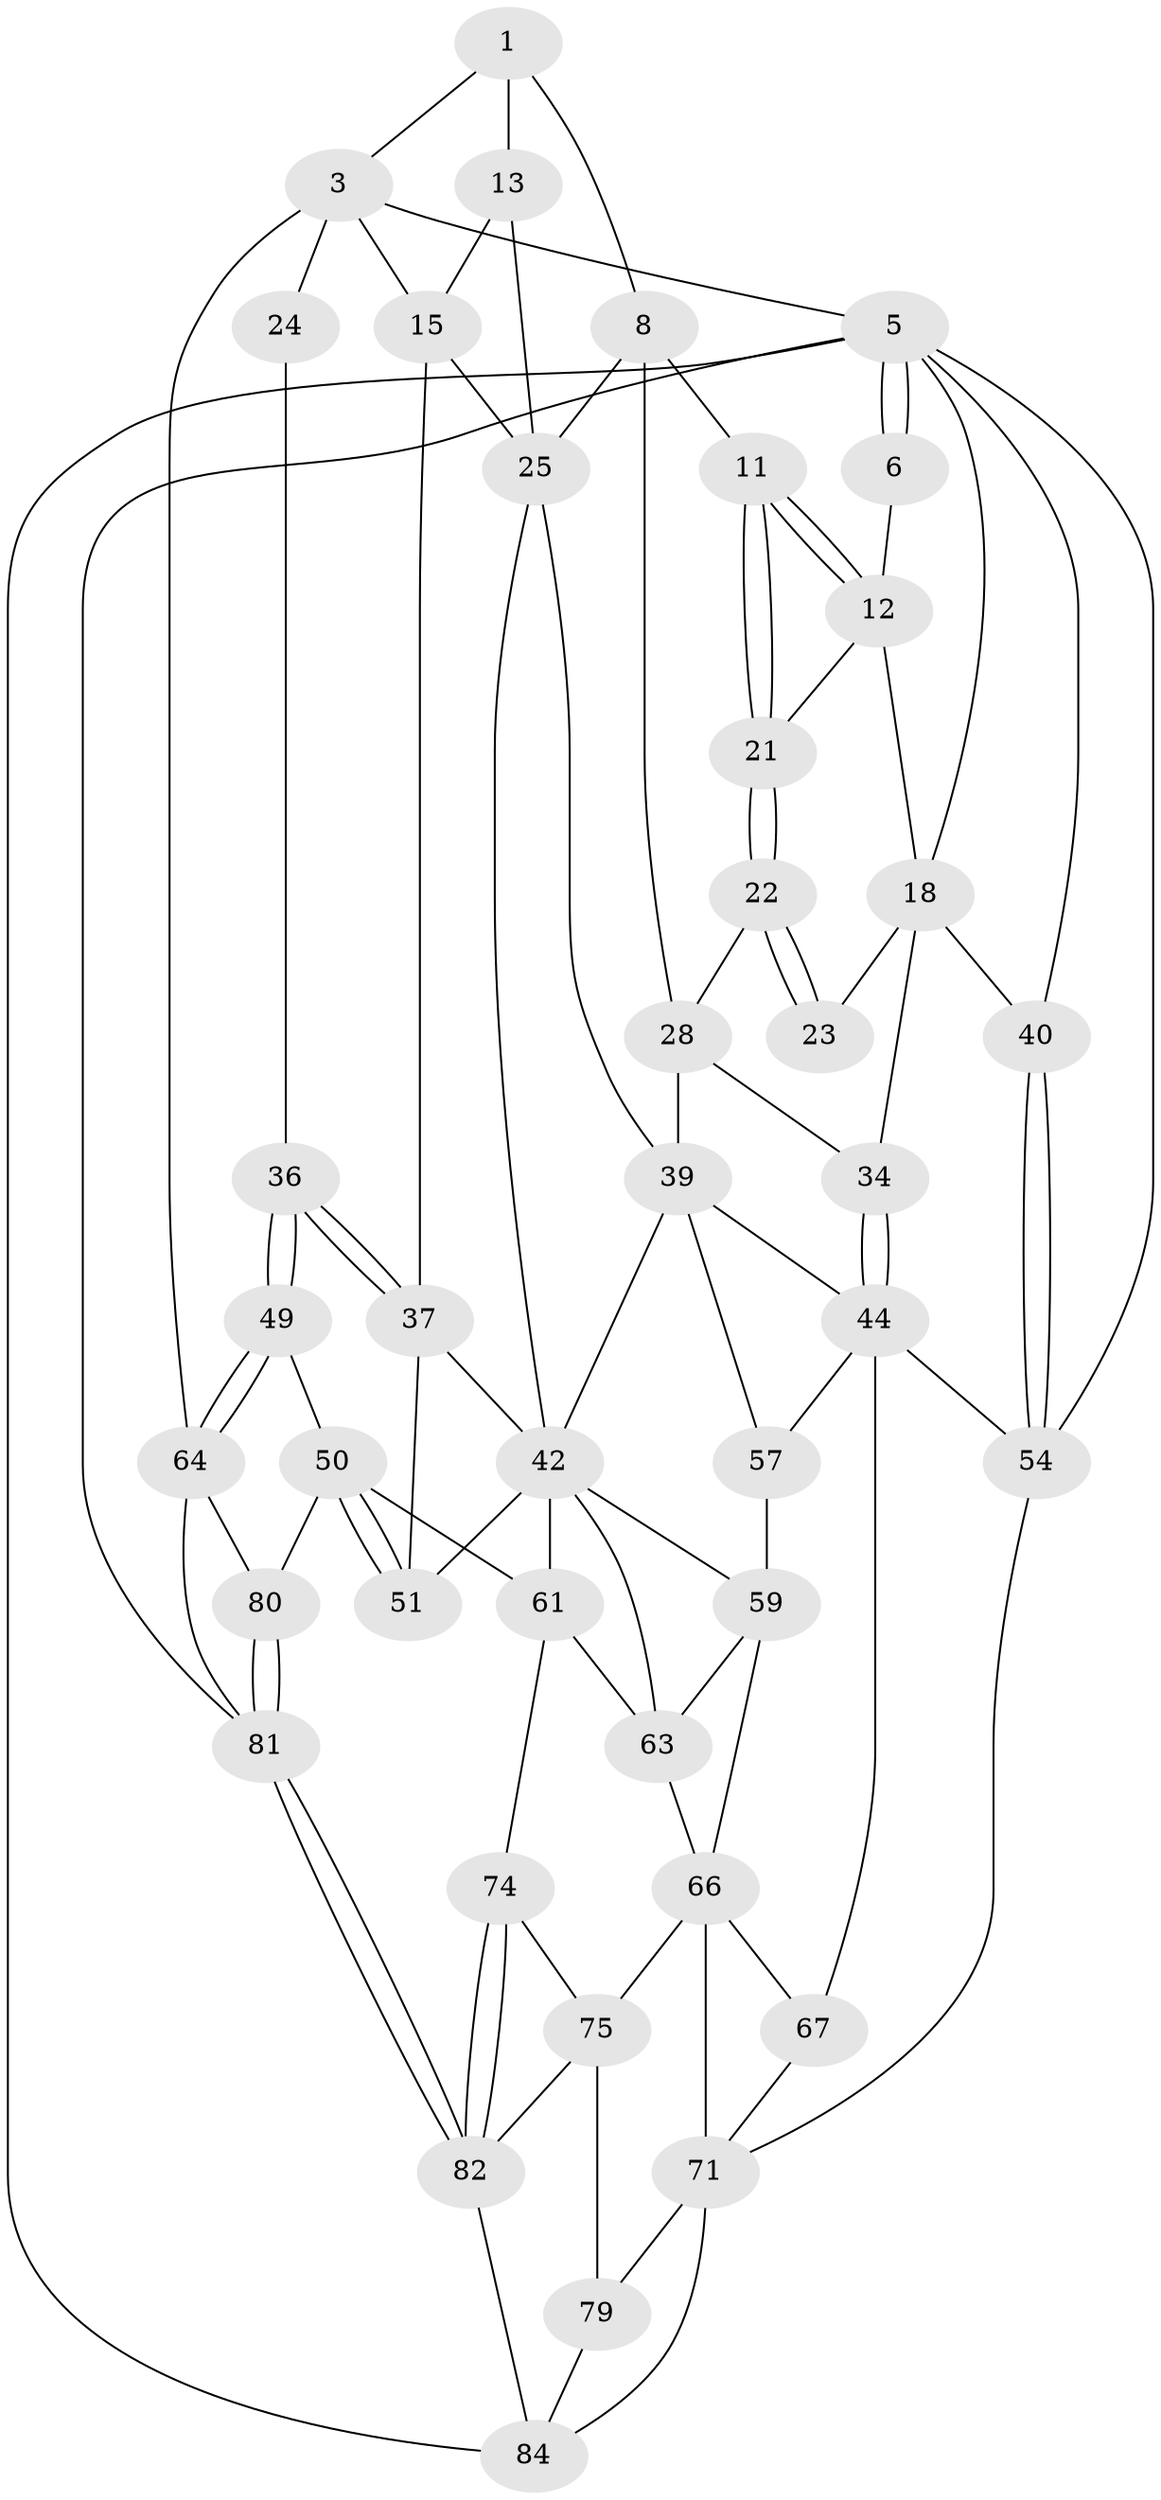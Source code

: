 // original degree distribution, {3: 0.023529411764705882, 4: 0.23529411764705882, 6: 0.2, 5: 0.5411764705882353}
// Generated by graph-tools (version 1.1) at 2025/21/03/04/25 18:21:06]
// undirected, 42 vertices, 94 edges
graph export_dot {
graph [start="1"]
  node [color=gray90,style=filled];
  1 [pos="+0.5359294385817308+0",super="+2+7"];
  3 [pos="+0.7840867252101297+0",super="+4+14"];
  5 [pos="+0+0",super="+17+56"];
  6 [pos="+0.2975304881935397+0"];
  8 [pos="+0.5089175543294379+0.10704362368616963",super="+26+9"];
  11 [pos="+0.33203040764078234+0.06857512928975236"];
  12 [pos="+0.2949831906024513+0",super="+20"];
  13 [pos="+0.7326105799049404+0.0694747987858697",super="+16"];
  15 [pos="+0.8276876822950501+0.1544320397345159",super="+31"];
  18 [pos="+0+0",super="+19+30"];
  21 [pos="+0.2690834012739513+0.11270304798010565"];
  22 [pos="+0.23363514838635696+0.1677793385274232"];
  23 [pos="+0.18987582640549674+0.1562420218622598"];
  24 [pos="+1+0.05368259578796314"];
  25 [pos="+0.6619560709878335+0.15651664500095416",super="+32"];
  28 [pos="+0.3456009977154385+0.2668930774589585",super="+33+29"];
  34 [pos="+0.25461647923750635+0.3504516072188053"];
  36 [pos="+1+0.32816430929540674"];
  37 [pos="+0.8715531010697798+0.2965063742624303",super="+41"];
  39 [pos="+0.5537978750934623+0.3390446716553255",super="+43"];
  40 [pos="+0+0.330228379051582"];
  42 [pos="+0.6768864986647473+0.4013920995975144",super="+45"];
  44 [pos="+0.26451980956030613+0.3973217851650548",super="+52"];
  49 [pos="+1+0.6159151014840627"];
  50 [pos="+0.9397416990196967+0.6070661604719827",super="+73"];
  51 [pos="+0.87549678602038+0.5681374383998673"];
  54 [pos="+0+0.6593245475073642",super="+55"];
  57 [pos="+0.3107947395862135+0.5421094753275367"];
  59 [pos="+0.4159158356622547+0.5861041578632655",super="+60"];
  61 [pos="+0.6085289976243449+0.7194406690816679",super="+62"];
  63 [pos="+0.5482684848599166+0.7028929470355113",super="+65"];
  64 [pos="+1+0.629886461615704"];
  66 [pos="+0.3069870248022537+0.5558247365163865",super="+69"];
  67 [pos="+0.256290376609085+0.5987204213573907",super="+68"];
  71 [pos="+0.29220709333886796+0.7692030532280997",super="+77"];
  74 [pos="+0.5001303375380453+0.8032444746176189"];
  75 [pos="+0.4344296473741654+0.8291778780956979",super="+76"];
  79 [pos="+0.23381743587407186+0.9721208365798364"];
  80 [pos="+0.8081911825620692+0.9495415217422191"];
  81 [pos="+0.8198940596260653+1"];
  82 [pos="+0.705788648565428+1",super="+83"];
  84 [pos="+0.242965579571956+1",super="+85"];
  1 -- 3;
  1 -- 13 [weight=2];
  1 -- 8;
  3 -- 24 [weight=2];
  3 -- 64;
  3 -- 5;
  3 -- 15;
  5 -- 6;
  5 -- 6;
  5 -- 40;
  5 -- 18;
  5 -- 81;
  5 -- 84;
  5 -- 54;
  6 -- 12;
  8 -- 25;
  8 -- 28 [weight=2];
  8 -- 11;
  11 -- 12;
  11 -- 12;
  11 -- 21;
  11 -- 21;
  12 -- 21;
  12 -- 18;
  13 -- 25;
  13 -- 15;
  15 -- 37;
  15 -- 25;
  18 -- 23 [weight=2];
  18 -- 40;
  18 -- 34;
  21 -- 22;
  21 -- 22;
  22 -- 23;
  22 -- 23;
  22 -- 28;
  24 -- 36;
  25 -- 42;
  25 -- 39;
  28 -- 39;
  28 -- 34;
  34 -- 44;
  34 -- 44;
  36 -- 37;
  36 -- 37;
  36 -- 49;
  36 -- 49;
  37 -- 42;
  37 -- 51;
  39 -- 57;
  39 -- 42;
  39 -- 44;
  40 -- 54;
  40 -- 54;
  42 -- 51;
  42 -- 59;
  42 -- 61;
  42 -- 63;
  44 -- 57;
  44 -- 54;
  44 -- 67;
  49 -- 50;
  49 -- 64;
  49 -- 64;
  50 -- 51;
  50 -- 51;
  50 -- 80;
  50 -- 61;
  54 -- 71;
  57 -- 59;
  59 -- 66;
  59 -- 63;
  61 -- 74;
  61 -- 63;
  63 -- 66;
  64 -- 80;
  64 -- 81;
  66 -- 67;
  66 -- 75;
  66 -- 71;
  67 -- 71;
  71 -- 84;
  71 -- 79;
  74 -- 75;
  74 -- 82;
  74 -- 82;
  75 -- 79;
  75 -- 82;
  79 -- 84;
  80 -- 81;
  80 -- 81;
  81 -- 82;
  81 -- 82;
  82 -- 84;
}
